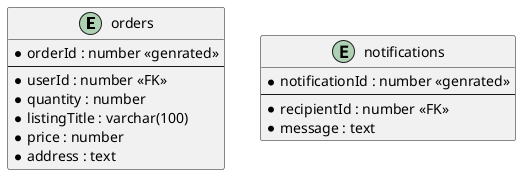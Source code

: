 @startuml
entity orders {
    *orderId : number <<genrated>>
    --
    *userId : number <<FK>>
    *quantity : number
    *listingTitle : varchar(100)
    *price : number
    *address : text
}

entity notifications {
    *notificationId : number <<genrated>>
    --
    *recipientId : number <<FK>>
    *message : text
}
@enduml